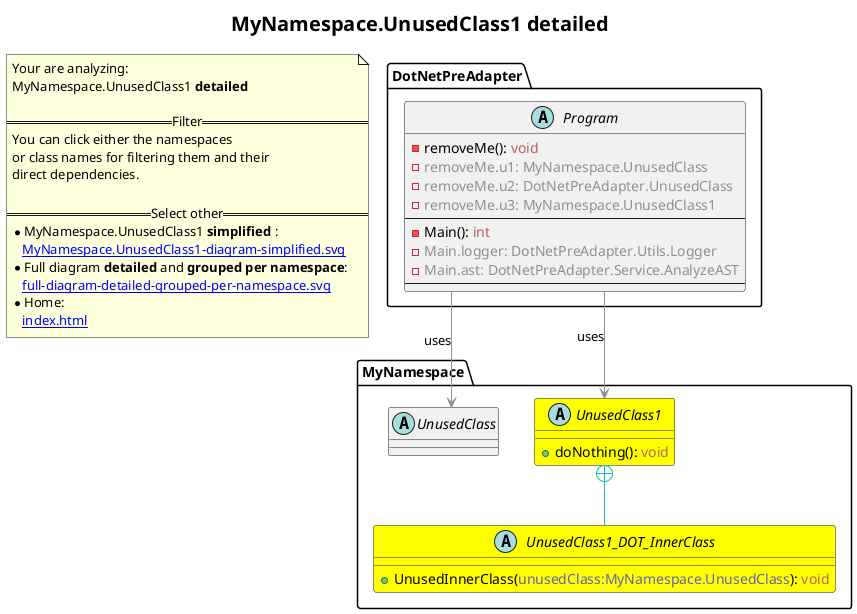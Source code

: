@startuml
skinparam linetype ortho
title <size:20>MyNamespace.UnusedClass1 **detailed** </size>
note "Your are analyzing:\nMyNamespace.UnusedClass1 **detailed** \n\n==Filter==\nYou can click either the namespaces \nor class names for filtering them and their\ndirect dependencies.\n\n==Select other==\n* MyNamespace.UnusedClass1 **simplified** :\n   [[MyNamespace.UnusedClass1-diagram-simplified.svg]]\n* Full diagram **detailed** and **grouped per namespace**:\n   [[full-diagram-detailed-grouped-per-namespace.svg]]\n* Home:\n   [[index.html]]" as FloatingNote
abstract class DotNetPreAdapter.Program [[DotNetPreAdapter.Program-diagram-detailed.svg]]  {
  - removeMe(<font color="6060BB"></font>): <font color="BB6060">void</font>
  - <font color="909090">removeMe.u1: MyNamespace.UnusedClass</font>
  - <font color="909090">removeMe.u2: DotNetPreAdapter.UnusedClass</font>
  - <font color="909090">removeMe.u3: MyNamespace.UnusedClass1</font>
--
  - Main(<font color="6060BB"></font>): <font color="BB6060">int</font>
  - <font color="909090">Main.logger: DotNetPreAdapter.Utils.Logger</font>
  - <font color="909090">Main.ast: DotNetPreAdapter.Service.AnalyzeAST</font>
--
}
abstract class MyNamespace.UnusedClass1 [[MyNamespace.UnusedClass1-diagram-detailed.svg]] #yellow {
  + doNothing(<font color="6060BB"></font>): <font color="BB6060">void</font>
}
abstract class MyNamespace.UnusedClass1_DOT_InnerClass [[MyNamespace.UnusedClass1.InnerClass-diagram-detailed.svg]] #yellow {
  + UnusedInnerClass(<font color="6060BB">unusedClass:MyNamespace.UnusedClass</font>): <font color="BB6060">void</font>
}
abstract class MyNamespace.UnusedClass [[MyNamespace.UnusedClass-diagram-detailed.svg]]  {
}
 ' *************************************** 
 ' *************************************** 
 ' *************************************** 
' Class relations extracted from namespace:
' DotNetPreAdapter
DotNetPreAdapter.Program -[#909090]-> MyNamespace.UnusedClass  : uses 
DotNetPreAdapter.Program -[#909090]-> MyNamespace.UnusedClass1  : uses 
' Class relations extracted from namespace:
' MyNamespace
MyNamespace.UnusedClass1 +-[#10BBBB]- MyNamespace.UnusedClass1_DOT_InnerClass 
MyNamespace.UnusedClass1.InnerClass .[#6060BB].> MyNamespace.UnusedClass  : uses 
@enduml